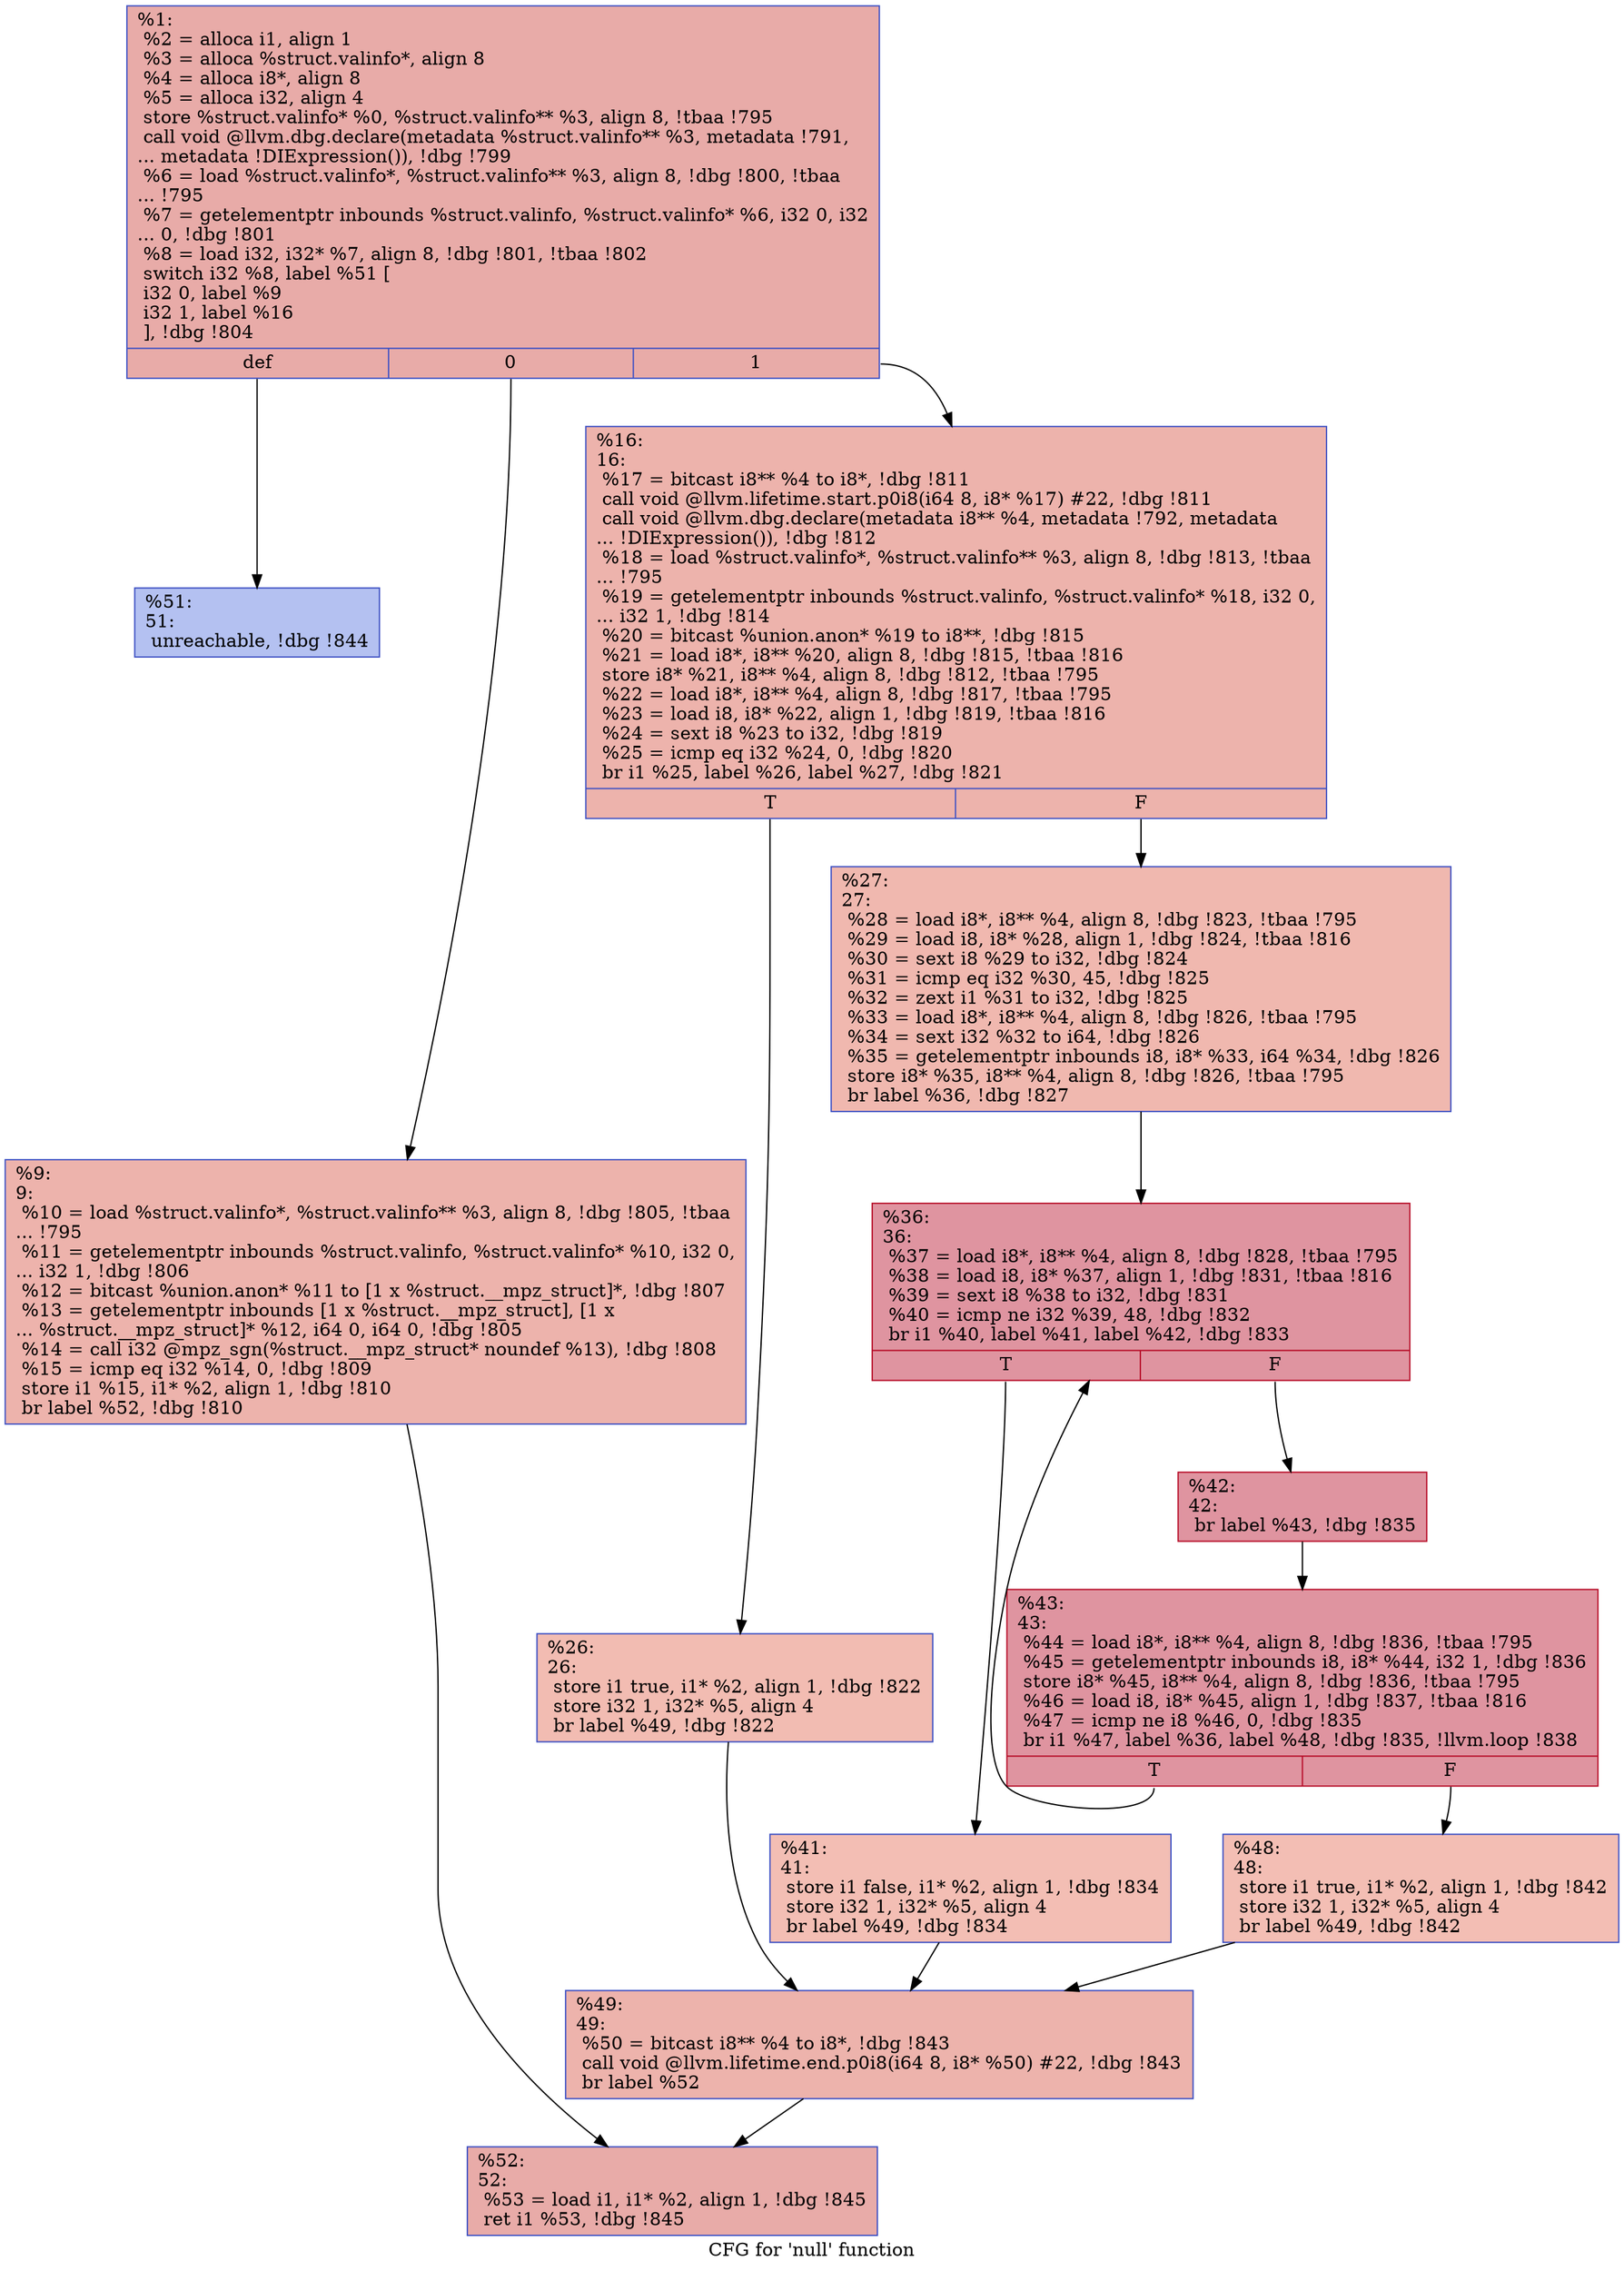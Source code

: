 digraph "CFG for 'null' function" {
	label="CFG for 'null' function";

	Node0x24e7620 [shape=record,color="#3d50c3ff", style=filled, fillcolor="#cc403a70",label="{%1:\l  %2 = alloca i1, align 1\l  %3 = alloca %struct.valinfo*, align 8\l  %4 = alloca i8*, align 8\l  %5 = alloca i32, align 4\l  store %struct.valinfo* %0, %struct.valinfo** %3, align 8, !tbaa !795\l  call void @llvm.dbg.declare(metadata %struct.valinfo** %3, metadata !791,\l... metadata !DIExpression()), !dbg !799\l  %6 = load %struct.valinfo*, %struct.valinfo** %3, align 8, !dbg !800, !tbaa\l... !795\l  %7 = getelementptr inbounds %struct.valinfo, %struct.valinfo* %6, i32 0, i32\l... 0, !dbg !801\l  %8 = load i32, i32* %7, align 8, !dbg !801, !tbaa !802\l  switch i32 %8, label %51 [\l    i32 0, label %9\l    i32 1, label %16\l  ], !dbg !804\l|{<s0>def|<s1>0|<s2>1}}"];
	Node0x24e7620:s0 -> Node0x24e7a00;
	Node0x24e7620:s1 -> Node0x24e76e0;
	Node0x24e7620:s2 -> Node0x24e7730;
	Node0x24e76e0 [shape=record,color="#3d50c3ff", style=filled, fillcolor="#d6524470",label="{%9:\l9:                                                \l  %10 = load %struct.valinfo*, %struct.valinfo** %3, align 8, !dbg !805, !tbaa\l... !795\l  %11 = getelementptr inbounds %struct.valinfo, %struct.valinfo* %10, i32 0,\l... i32 1, !dbg !806\l  %12 = bitcast %union.anon* %11 to [1 x %struct.__mpz_struct]*, !dbg !807\l  %13 = getelementptr inbounds [1 x %struct.__mpz_struct], [1 x\l... %struct.__mpz_struct]* %12, i64 0, i64 0, !dbg !805\l  %14 = call i32 @mpz_sgn(%struct.__mpz_struct* noundef %13), !dbg !808\l  %15 = icmp eq i32 %14, 0, !dbg !809\l  store i1 %15, i1* %2, align 1, !dbg !810\l  br label %52, !dbg !810\l}"];
	Node0x24e76e0 -> Node0x24e7a50;
	Node0x24e7730 [shape=record,color="#3d50c3ff", style=filled, fillcolor="#d6524470",label="{%16:\l16:                                               \l  %17 = bitcast i8** %4 to i8*, !dbg !811\l  call void @llvm.lifetime.start.p0i8(i64 8, i8* %17) #22, !dbg !811\l  call void @llvm.dbg.declare(metadata i8** %4, metadata !792, metadata\l... !DIExpression()), !dbg !812\l  %18 = load %struct.valinfo*, %struct.valinfo** %3, align 8, !dbg !813, !tbaa\l... !795\l  %19 = getelementptr inbounds %struct.valinfo, %struct.valinfo* %18, i32 0,\l... i32 1, !dbg !814\l  %20 = bitcast %union.anon* %19 to i8**, !dbg !815\l  %21 = load i8*, i8** %20, align 8, !dbg !815, !tbaa !816\l  store i8* %21, i8** %4, align 8, !dbg !812, !tbaa !795\l  %22 = load i8*, i8** %4, align 8, !dbg !817, !tbaa !795\l  %23 = load i8, i8* %22, align 1, !dbg !819, !tbaa !816\l  %24 = sext i8 %23 to i32, !dbg !819\l  %25 = icmp eq i32 %24, 0, !dbg !820\l  br i1 %25, label %26, label %27, !dbg !821\l|{<s0>T|<s1>F}}"];
	Node0x24e7730:s0 -> Node0x24e7780;
	Node0x24e7730:s1 -> Node0x24e77d0;
	Node0x24e7780 [shape=record,color="#3d50c3ff", style=filled, fillcolor="#e1675170",label="{%26:\l26:                                               \l  store i1 true, i1* %2, align 1, !dbg !822\l  store i32 1, i32* %5, align 4\l  br label %49, !dbg !822\l}"];
	Node0x24e7780 -> Node0x24e79b0;
	Node0x24e77d0 [shape=record,color="#3d50c3ff", style=filled, fillcolor="#dc5d4a70",label="{%27:\l27:                                               \l  %28 = load i8*, i8** %4, align 8, !dbg !823, !tbaa !795\l  %29 = load i8, i8* %28, align 1, !dbg !824, !tbaa !816\l  %30 = sext i8 %29 to i32, !dbg !824\l  %31 = icmp eq i32 %30, 45, !dbg !825\l  %32 = zext i1 %31 to i32, !dbg !825\l  %33 = load i8*, i8** %4, align 8, !dbg !826, !tbaa !795\l  %34 = sext i32 %32 to i64, !dbg !826\l  %35 = getelementptr inbounds i8, i8* %33, i64 %34, !dbg !826\l  store i8* %35, i8** %4, align 8, !dbg !826, !tbaa !795\l  br label %36, !dbg !827\l}"];
	Node0x24e77d0 -> Node0x24e7820;
	Node0x24e7820 [shape=record,color="#b70d28ff", style=filled, fillcolor="#b70d2870",label="{%36:\l36:                                               \l  %37 = load i8*, i8** %4, align 8, !dbg !828, !tbaa !795\l  %38 = load i8, i8* %37, align 1, !dbg !831, !tbaa !816\l  %39 = sext i8 %38 to i32, !dbg !831\l  %40 = icmp ne i32 %39, 48, !dbg !832\l  br i1 %40, label %41, label %42, !dbg !833\l|{<s0>T|<s1>F}}"];
	Node0x24e7820:s0 -> Node0x24e7870;
	Node0x24e7820:s1 -> Node0x24e78c0;
	Node0x24e7870 [shape=record,color="#3d50c3ff", style=filled, fillcolor="#e36c5570",label="{%41:\l41:                                               \l  store i1 false, i1* %2, align 1, !dbg !834\l  store i32 1, i32* %5, align 4\l  br label %49, !dbg !834\l}"];
	Node0x24e7870 -> Node0x24e79b0;
	Node0x24e78c0 [shape=record,color="#b70d28ff", style=filled, fillcolor="#b70d2870",label="{%42:\l42:                                               \l  br label %43, !dbg !835\l}"];
	Node0x24e78c0 -> Node0x24e7910;
	Node0x24e7910 [shape=record,color="#b70d28ff", style=filled, fillcolor="#b70d2870",label="{%43:\l43:                                               \l  %44 = load i8*, i8** %4, align 8, !dbg !836, !tbaa !795\l  %45 = getelementptr inbounds i8, i8* %44, i32 1, !dbg !836\l  store i8* %45, i8** %4, align 8, !dbg !836, !tbaa !795\l  %46 = load i8, i8* %45, align 1, !dbg !837, !tbaa !816\l  %47 = icmp ne i8 %46, 0, !dbg !835\l  br i1 %47, label %36, label %48, !dbg !835, !llvm.loop !838\l|{<s0>T|<s1>F}}"];
	Node0x24e7910:s0 -> Node0x24e7820;
	Node0x24e7910:s1 -> Node0x24e7960;
	Node0x24e7960 [shape=record,color="#3d50c3ff", style=filled, fillcolor="#e36c5570",label="{%48:\l48:                                               \l  store i1 true, i1* %2, align 1, !dbg !842\l  store i32 1, i32* %5, align 4\l  br label %49, !dbg !842\l}"];
	Node0x24e7960 -> Node0x24e79b0;
	Node0x24e79b0 [shape=record,color="#3d50c3ff", style=filled, fillcolor="#d6524470",label="{%49:\l49:                                               \l  %50 = bitcast i8** %4 to i8*, !dbg !843\l  call void @llvm.lifetime.end.p0i8(i64 8, i8* %50) #22, !dbg !843\l  br label %52\l}"];
	Node0x24e79b0 -> Node0x24e7a50;
	Node0x24e7a00 [shape=record,color="#3d50c3ff", style=filled, fillcolor="#5572df70",label="{%51:\l51:                                               \l  unreachable, !dbg !844\l}"];
	Node0x24e7a50 [shape=record,color="#3d50c3ff", style=filled, fillcolor="#cc403a70",label="{%52:\l52:                                               \l  %53 = load i1, i1* %2, align 1, !dbg !845\l  ret i1 %53, !dbg !845\l}"];
}
